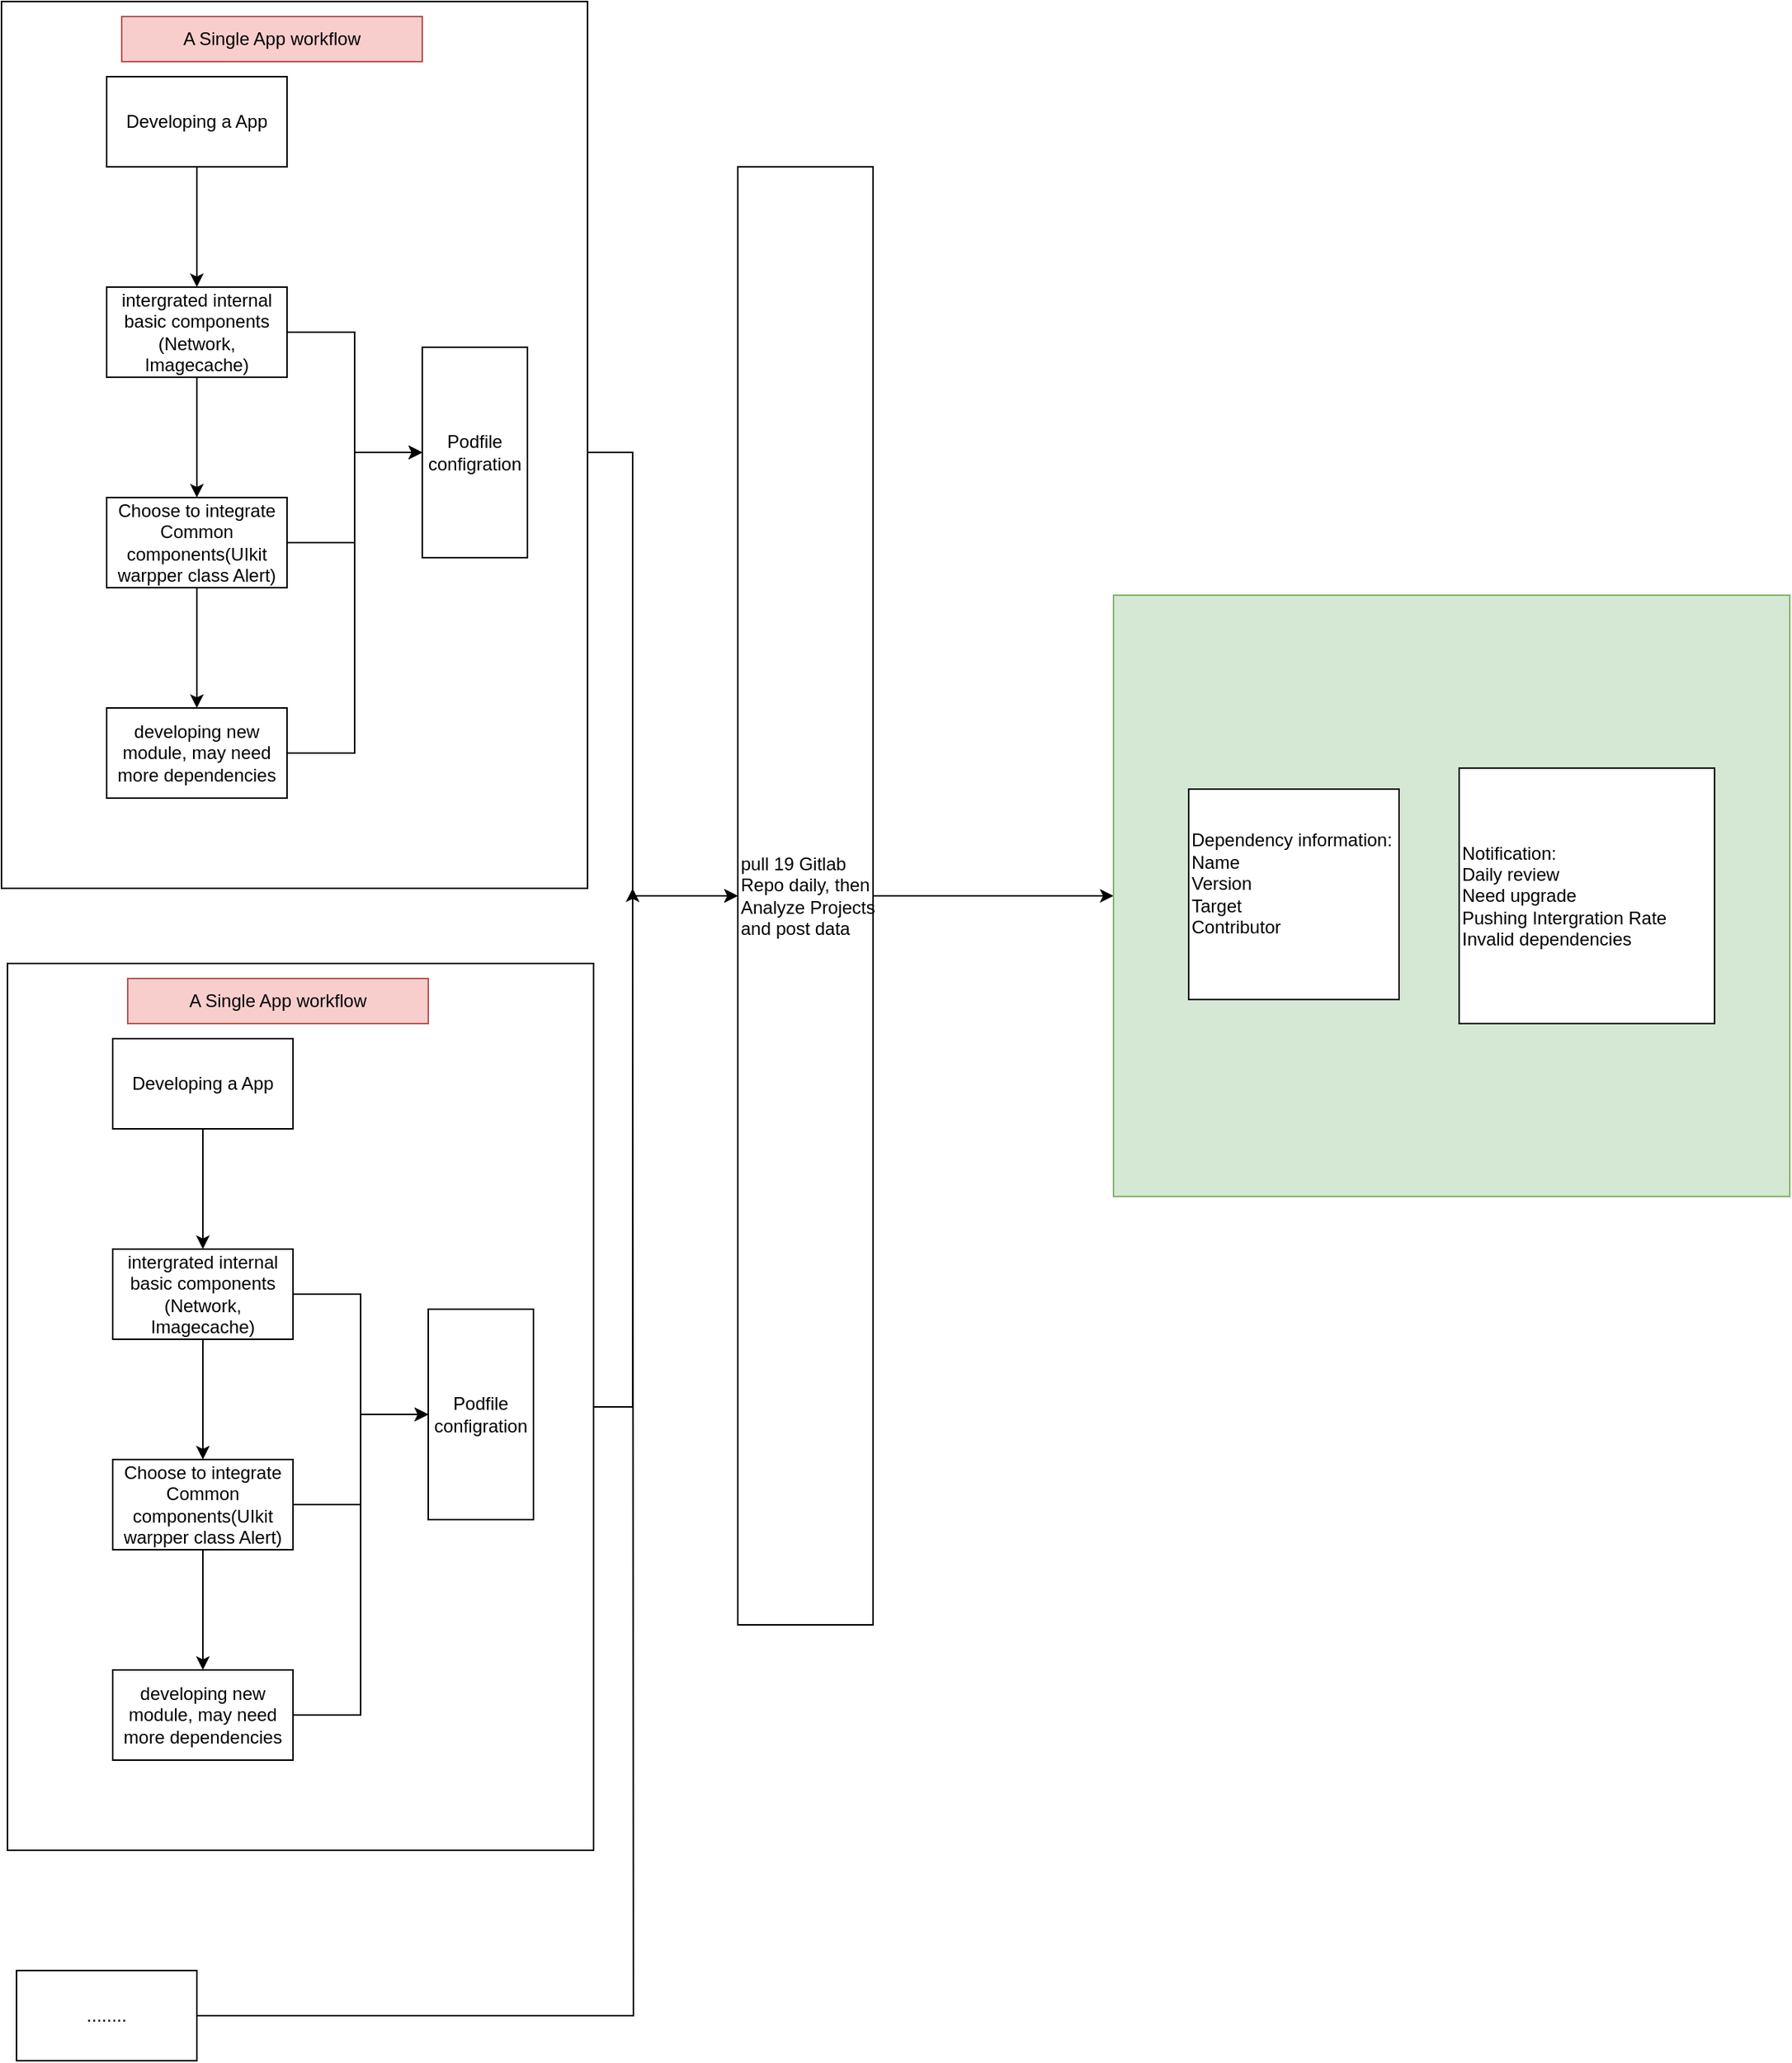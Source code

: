 <mxfile version="24.7.7">
  <diagram name="第 1 页" id="cTtfurwDeQWOhhCvHw4j">
    <mxGraphModel dx="2470" dy="1683" grid="1" gridSize="10" guides="1" tooltips="1" connect="1" arrows="1" fold="1" page="1" pageScale="1" pageWidth="827" pageHeight="1169" math="0" shadow="0">
      <root>
        <mxCell id="0" />
        <mxCell id="1" parent="0" />
        <mxCell id="FKhg8QgWDwiOiOrDwJd2-12" value="" style="edgeStyle=orthogonalEdgeStyle;rounded=0;orthogonalLoop=1;jettySize=auto;html=1;" edge="1" parent="1" source="FKhg8QgWDwiOiOrDwJd2-8" target="FKhg8QgWDwiOiOrDwJd2-11">
          <mxGeometry relative="1" as="geometry" />
        </mxCell>
        <mxCell id="FKhg8QgWDwiOiOrDwJd2-18" style="edgeStyle=orthogonalEdgeStyle;rounded=0;orthogonalLoop=1;jettySize=auto;html=1;" edge="1" parent="1" source="FKhg8QgWDwiOiOrDwJd2-11" target="FKhg8QgWDwiOiOrDwJd2-13">
          <mxGeometry relative="1" as="geometry" />
        </mxCell>
        <mxCell id="FKhg8QgWDwiOiOrDwJd2-11" value="pull 19 Gitlab Repo daily, then Analyze&amp;nbsp;Projects and post data" style="rounded=0;whiteSpace=wrap;html=1;align=left;" vertex="1" parent="1">
          <mxGeometry x="510" y="170" width="90" height="970" as="geometry" />
        </mxCell>
        <mxCell id="FKhg8QgWDwiOiOrDwJd2-13" value="&lt;div&gt;&lt;br&gt;&lt;/div&gt;" style="rounded=0;whiteSpace=wrap;html=1;fillColor=#d5e8d4;strokeColor=#82b366;" vertex="1" parent="1">
          <mxGeometry x="760" y="455" width="450" height="400" as="geometry" />
        </mxCell>
        <mxCell id="FKhg8QgWDwiOiOrDwJd2-22" value="Dependency information:&lt;br&gt;Name&amp;nbsp;&lt;br&gt;Version&lt;br&gt;Target&lt;br&gt;Contributor&lt;div&gt;&lt;br&gt;&lt;/div&gt;" style="whiteSpace=wrap;html=1;aspect=fixed;align=left;" vertex="1" parent="1">
          <mxGeometry x="810" y="584" width="140" height="140" as="geometry" />
        </mxCell>
        <mxCell id="FKhg8QgWDwiOiOrDwJd2-23" value="&lt;div&gt;&lt;span style=&quot;background-color: initial;&quot;&gt;Notification:&amp;nbsp;&lt;/span&gt;&lt;/div&gt;&lt;div&gt;Daily review&lt;br&gt;Need upgrade&lt;br&gt;Pushing Intergration Rate&lt;br&gt;Invalid dependencies&lt;/div&gt;" style="whiteSpace=wrap;html=1;aspect=fixed;align=left;" vertex="1" parent="1">
          <mxGeometry x="990" y="570" width="170" height="170" as="geometry" />
        </mxCell>
        <mxCell id="FKhg8QgWDwiOiOrDwJd2-27" value="" style="group" vertex="1" connectable="0" parent="1">
          <mxGeometry x="20" y="60" width="390" height="590" as="geometry" />
        </mxCell>
        <mxCell id="FKhg8QgWDwiOiOrDwJd2-25" value="" style="rounded=0;whiteSpace=wrap;html=1;" vertex="1" parent="FKhg8QgWDwiOiOrDwJd2-27">
          <mxGeometry width="390" height="590" as="geometry" />
        </mxCell>
        <mxCell id="FKhg8QgWDwiOiOrDwJd2-3" value="" style="edgeStyle=orthogonalEdgeStyle;rounded=0;orthogonalLoop=1;jettySize=auto;html=1;" edge="1" parent="FKhg8QgWDwiOiOrDwJd2-27" source="FKhg8QgWDwiOiOrDwJd2-1" target="FKhg8QgWDwiOiOrDwJd2-2">
          <mxGeometry relative="1" as="geometry" />
        </mxCell>
        <mxCell id="FKhg8QgWDwiOiOrDwJd2-1" value="Developing a App" style="rounded=0;whiteSpace=wrap;html=1;" vertex="1" parent="FKhg8QgWDwiOiOrDwJd2-27">
          <mxGeometry x="70" y="50" width="120" height="60" as="geometry" />
        </mxCell>
        <mxCell id="FKhg8QgWDwiOiOrDwJd2-5" value="" style="edgeStyle=orthogonalEdgeStyle;rounded=0;orthogonalLoop=1;jettySize=auto;html=1;" edge="1" parent="FKhg8QgWDwiOiOrDwJd2-27" source="FKhg8QgWDwiOiOrDwJd2-2" target="FKhg8QgWDwiOiOrDwJd2-4">
          <mxGeometry relative="1" as="geometry" />
        </mxCell>
        <mxCell id="FKhg8QgWDwiOiOrDwJd2-9" style="edgeStyle=orthogonalEdgeStyle;rounded=0;orthogonalLoop=1;jettySize=auto;html=1;" edge="1" parent="FKhg8QgWDwiOiOrDwJd2-27" source="FKhg8QgWDwiOiOrDwJd2-2" target="FKhg8QgWDwiOiOrDwJd2-8">
          <mxGeometry relative="1" as="geometry" />
        </mxCell>
        <mxCell id="FKhg8QgWDwiOiOrDwJd2-2" value="intergrated internal basic components (Network, Imagecache)" style="rounded=0;whiteSpace=wrap;html=1;" vertex="1" parent="FKhg8QgWDwiOiOrDwJd2-27">
          <mxGeometry x="70" y="190" width="120" height="60" as="geometry" />
        </mxCell>
        <mxCell id="FKhg8QgWDwiOiOrDwJd2-7" value="" style="edgeStyle=orthogonalEdgeStyle;rounded=0;orthogonalLoop=1;jettySize=auto;html=1;" edge="1" parent="FKhg8QgWDwiOiOrDwJd2-27" source="FKhg8QgWDwiOiOrDwJd2-4" target="FKhg8QgWDwiOiOrDwJd2-6">
          <mxGeometry relative="1" as="geometry" />
        </mxCell>
        <mxCell id="FKhg8QgWDwiOiOrDwJd2-10" style="edgeStyle=orthogonalEdgeStyle;rounded=0;orthogonalLoop=1;jettySize=auto;html=1;entryX=0;entryY=0.5;entryDx=0;entryDy=0;" edge="1" parent="FKhg8QgWDwiOiOrDwJd2-27" source="FKhg8QgWDwiOiOrDwJd2-4" target="FKhg8QgWDwiOiOrDwJd2-8">
          <mxGeometry relative="1" as="geometry" />
        </mxCell>
        <mxCell id="FKhg8QgWDwiOiOrDwJd2-4" value="Choose to integrate Common components(UIkit warpper class Alert)" style="rounded=0;whiteSpace=wrap;html=1;" vertex="1" parent="FKhg8QgWDwiOiOrDwJd2-27">
          <mxGeometry x="70" y="330" width="120" height="60" as="geometry" />
        </mxCell>
        <mxCell id="FKhg8QgWDwiOiOrDwJd2-24" style="edgeStyle=orthogonalEdgeStyle;rounded=0;orthogonalLoop=1;jettySize=auto;html=1;entryX=0;entryY=0.5;entryDx=0;entryDy=0;" edge="1" parent="FKhg8QgWDwiOiOrDwJd2-27" source="FKhg8QgWDwiOiOrDwJd2-6" target="FKhg8QgWDwiOiOrDwJd2-8">
          <mxGeometry relative="1" as="geometry" />
        </mxCell>
        <mxCell id="FKhg8QgWDwiOiOrDwJd2-6" value="developing new module, may need more dependencies" style="rounded=0;whiteSpace=wrap;html=1;" vertex="1" parent="FKhg8QgWDwiOiOrDwJd2-27">
          <mxGeometry x="70" y="470" width="120" height="60" as="geometry" />
        </mxCell>
        <mxCell id="FKhg8QgWDwiOiOrDwJd2-8" value="Podfile configration" style="rounded=0;whiteSpace=wrap;html=1;" vertex="1" parent="FKhg8QgWDwiOiOrDwJd2-27">
          <mxGeometry x="280" y="230" width="70" height="140" as="geometry" />
        </mxCell>
        <mxCell id="FKhg8QgWDwiOiOrDwJd2-26" value="A Single App workflow" style="text;html=1;align=center;verticalAlign=middle;whiteSpace=wrap;rounded=0;fillColor=#f8cecc;strokeColor=#b85450;" vertex="1" parent="FKhg8QgWDwiOiOrDwJd2-27">
          <mxGeometry x="80" y="10" width="200" height="30" as="geometry" />
        </mxCell>
        <mxCell id="FKhg8QgWDwiOiOrDwJd2-29" value="" style="group" vertex="1" connectable="0" parent="1">
          <mxGeometry x="24" y="700" width="390" height="590" as="geometry" />
        </mxCell>
        <mxCell id="FKhg8QgWDwiOiOrDwJd2-30" value="" style="rounded=0;whiteSpace=wrap;html=1;" vertex="1" parent="FKhg8QgWDwiOiOrDwJd2-29">
          <mxGeometry width="390" height="590" as="geometry" />
        </mxCell>
        <mxCell id="FKhg8QgWDwiOiOrDwJd2-31" value="" style="edgeStyle=orthogonalEdgeStyle;rounded=0;orthogonalLoop=1;jettySize=auto;html=1;" edge="1" parent="FKhg8QgWDwiOiOrDwJd2-29" source="FKhg8QgWDwiOiOrDwJd2-32" target="FKhg8QgWDwiOiOrDwJd2-35">
          <mxGeometry relative="1" as="geometry" />
        </mxCell>
        <mxCell id="FKhg8QgWDwiOiOrDwJd2-32" value="Developing a App" style="rounded=0;whiteSpace=wrap;html=1;" vertex="1" parent="FKhg8QgWDwiOiOrDwJd2-29">
          <mxGeometry x="70" y="50" width="120" height="60" as="geometry" />
        </mxCell>
        <mxCell id="FKhg8QgWDwiOiOrDwJd2-33" value="" style="edgeStyle=orthogonalEdgeStyle;rounded=0;orthogonalLoop=1;jettySize=auto;html=1;" edge="1" parent="FKhg8QgWDwiOiOrDwJd2-29" source="FKhg8QgWDwiOiOrDwJd2-35" target="FKhg8QgWDwiOiOrDwJd2-38">
          <mxGeometry relative="1" as="geometry" />
        </mxCell>
        <mxCell id="FKhg8QgWDwiOiOrDwJd2-34" style="edgeStyle=orthogonalEdgeStyle;rounded=0;orthogonalLoop=1;jettySize=auto;html=1;" edge="1" parent="FKhg8QgWDwiOiOrDwJd2-29" source="FKhg8QgWDwiOiOrDwJd2-35" target="FKhg8QgWDwiOiOrDwJd2-41">
          <mxGeometry relative="1" as="geometry" />
        </mxCell>
        <mxCell id="FKhg8QgWDwiOiOrDwJd2-35" value="intergrated internal basic components (Network, Imagecache)" style="rounded=0;whiteSpace=wrap;html=1;" vertex="1" parent="FKhg8QgWDwiOiOrDwJd2-29">
          <mxGeometry x="70" y="190" width="120" height="60" as="geometry" />
        </mxCell>
        <mxCell id="FKhg8QgWDwiOiOrDwJd2-36" value="" style="edgeStyle=orthogonalEdgeStyle;rounded=0;orthogonalLoop=1;jettySize=auto;html=1;" edge="1" parent="FKhg8QgWDwiOiOrDwJd2-29" source="FKhg8QgWDwiOiOrDwJd2-38" target="FKhg8QgWDwiOiOrDwJd2-40">
          <mxGeometry relative="1" as="geometry" />
        </mxCell>
        <mxCell id="FKhg8QgWDwiOiOrDwJd2-37" style="edgeStyle=orthogonalEdgeStyle;rounded=0;orthogonalLoop=1;jettySize=auto;html=1;entryX=0;entryY=0.5;entryDx=0;entryDy=0;" edge="1" parent="FKhg8QgWDwiOiOrDwJd2-29" source="FKhg8QgWDwiOiOrDwJd2-38" target="FKhg8QgWDwiOiOrDwJd2-41">
          <mxGeometry relative="1" as="geometry" />
        </mxCell>
        <mxCell id="FKhg8QgWDwiOiOrDwJd2-38" value="Choose to integrate Common components(UIkit warpper class Alert)" style="rounded=0;whiteSpace=wrap;html=1;" vertex="1" parent="FKhg8QgWDwiOiOrDwJd2-29">
          <mxGeometry x="70" y="330" width="120" height="60" as="geometry" />
        </mxCell>
        <mxCell id="FKhg8QgWDwiOiOrDwJd2-39" style="edgeStyle=orthogonalEdgeStyle;rounded=0;orthogonalLoop=1;jettySize=auto;html=1;entryX=0;entryY=0.5;entryDx=0;entryDy=0;" edge="1" parent="FKhg8QgWDwiOiOrDwJd2-29" source="FKhg8QgWDwiOiOrDwJd2-40" target="FKhg8QgWDwiOiOrDwJd2-41">
          <mxGeometry relative="1" as="geometry" />
        </mxCell>
        <mxCell id="FKhg8QgWDwiOiOrDwJd2-40" value="developing new module, may need more dependencies" style="rounded=0;whiteSpace=wrap;html=1;" vertex="1" parent="FKhg8QgWDwiOiOrDwJd2-29">
          <mxGeometry x="70" y="470" width="120" height="60" as="geometry" />
        </mxCell>
        <mxCell id="FKhg8QgWDwiOiOrDwJd2-41" value="Podfile configration" style="rounded=0;whiteSpace=wrap;html=1;" vertex="1" parent="FKhg8QgWDwiOiOrDwJd2-29">
          <mxGeometry x="280" y="230" width="70" height="140" as="geometry" />
        </mxCell>
        <mxCell id="FKhg8QgWDwiOiOrDwJd2-42" value="A Single App workflow" style="text;html=1;align=center;verticalAlign=middle;whiteSpace=wrap;rounded=0;fillColor=#f8cecc;strokeColor=#b85450;" vertex="1" parent="FKhg8QgWDwiOiOrDwJd2-29">
          <mxGeometry x="80" y="10" width="200" height="30" as="geometry" />
        </mxCell>
        <mxCell id="FKhg8QgWDwiOiOrDwJd2-43" style="edgeStyle=orthogonalEdgeStyle;rounded=0;orthogonalLoop=1;jettySize=auto;html=1;entryX=0;entryY=0.5;entryDx=0;entryDy=0;" edge="1" parent="1" source="FKhg8QgWDwiOiOrDwJd2-30" target="FKhg8QgWDwiOiOrDwJd2-11">
          <mxGeometry relative="1" as="geometry">
            <Array as="points">
              <mxPoint x="440" y="995" />
              <mxPoint x="440" y="655" />
            </Array>
          </mxGeometry>
        </mxCell>
        <mxCell id="FKhg8QgWDwiOiOrDwJd2-45" style="edgeStyle=orthogonalEdgeStyle;rounded=0;orthogonalLoop=1;jettySize=auto;html=1;" edge="1" parent="1" source="FKhg8QgWDwiOiOrDwJd2-44">
          <mxGeometry relative="1" as="geometry">
            <mxPoint x="440" y="650.0" as="targetPoint" />
          </mxGeometry>
        </mxCell>
        <mxCell id="FKhg8QgWDwiOiOrDwJd2-44" value="........" style="rounded=0;whiteSpace=wrap;html=1;" vertex="1" parent="1">
          <mxGeometry x="30" y="1370" width="120" height="60" as="geometry" />
        </mxCell>
      </root>
    </mxGraphModel>
  </diagram>
</mxfile>

